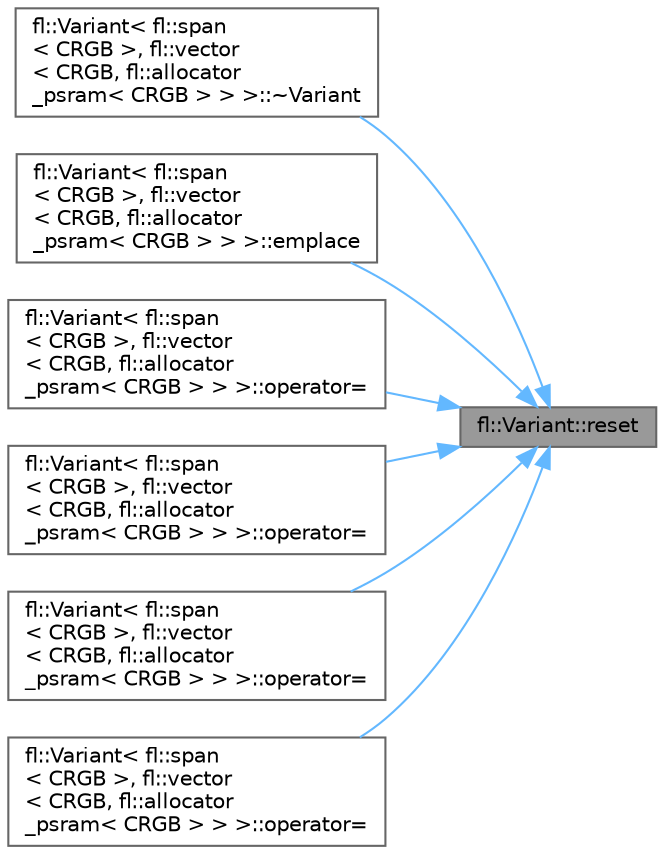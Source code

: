 digraph "fl::Variant::reset"
{
 // INTERACTIVE_SVG=YES
 // LATEX_PDF_SIZE
  bgcolor="transparent";
  edge [fontname=Helvetica,fontsize=10,labelfontname=Helvetica,labelfontsize=10];
  node [fontname=Helvetica,fontsize=10,shape=box,height=0.2,width=0.4];
  rankdir="RL";
  Node1 [id="Node000001",label="fl::Variant::reset",height=0.2,width=0.4,color="gray40", fillcolor="grey60", style="filled", fontcolor="black",tooltip=" "];
  Node1 -> Node2 [id="edge1_Node000001_Node000002",dir="back",color="steelblue1",style="solid",tooltip=" "];
  Node2 [id="Node000002",label="fl::Variant\< fl::span\l\< CRGB \>, fl::vector\l\< CRGB, fl::allocator\l_psram\< CRGB \> \> \>::~Variant",height=0.2,width=0.4,color="grey40", fillcolor="white", style="filled",URL="$de/d60/classfl_1_1_variant_a88be43a26306bef50b3b3093a6a48941.html#a88be43a26306bef50b3b3093a6a48941",tooltip=" "];
  Node1 -> Node3 [id="edge2_Node000001_Node000003",dir="back",color="steelblue1",style="solid",tooltip=" "];
  Node3 [id="Node000003",label="fl::Variant\< fl::span\l\< CRGB \>, fl::vector\l\< CRGB, fl::allocator\l_psram\< CRGB \> \> \>::emplace",height=0.2,width=0.4,color="grey40", fillcolor="white", style="filled",URL="$de/d60/classfl_1_1_variant_a963b578760fe3039e40474218606793c.html#a963b578760fe3039e40474218606793c",tooltip=" "];
  Node1 -> Node4 [id="edge3_Node000001_Node000004",dir="back",color="steelblue1",style="solid",tooltip=" "];
  Node4 [id="Node000004",label="fl::Variant\< fl::span\l\< CRGB \>, fl::vector\l\< CRGB, fl::allocator\l_psram\< CRGB \> \> \>::operator=",height=0.2,width=0.4,color="grey40", fillcolor="white", style="filled",URL="$de/d60/classfl_1_1_variant_a1f7f1a6521a1df1b8350cbde9e370a10.html#a1f7f1a6521a1df1b8350cbde9e370a10",tooltip=" "];
  Node1 -> Node5 [id="edge4_Node000001_Node000005",dir="back",color="steelblue1",style="solid",tooltip=" "];
  Node5 [id="Node000005",label="fl::Variant\< fl::span\l\< CRGB \>, fl::vector\l\< CRGB, fl::allocator\l_psram\< CRGB \> \> \>::operator=",height=0.2,width=0.4,color="grey40", fillcolor="white", style="filled",URL="$de/d60/classfl_1_1_variant_a2197a2dc68da8cca73ed92fd1acb76fe.html#a2197a2dc68da8cca73ed92fd1acb76fe",tooltip=" "];
  Node1 -> Node6 [id="edge5_Node000001_Node000006",dir="back",color="steelblue1",style="solid",tooltip=" "];
  Node6 [id="Node000006",label="fl::Variant\< fl::span\l\< CRGB \>, fl::vector\l\< CRGB, fl::allocator\l_psram\< CRGB \> \> \>::operator=",height=0.2,width=0.4,color="grey40", fillcolor="white", style="filled",URL="$de/d60/classfl_1_1_variant_aab0674aec33dae97035d76ea05fd4f52.html#aab0674aec33dae97035d76ea05fd4f52",tooltip=" "];
  Node1 -> Node7 [id="edge6_Node000001_Node000007",dir="back",color="steelblue1",style="solid",tooltip=" "];
  Node7 [id="Node000007",label="fl::Variant\< fl::span\l\< CRGB \>, fl::vector\l\< CRGB, fl::allocator\l_psram\< CRGB \> \> \>::operator=",height=0.2,width=0.4,color="grey40", fillcolor="white", style="filled",URL="$de/d60/classfl_1_1_variant_a0fcc7074dff9767145c2ef90dc004bb1.html#a0fcc7074dff9767145c2ef90dc004bb1",tooltip=" "];
}
